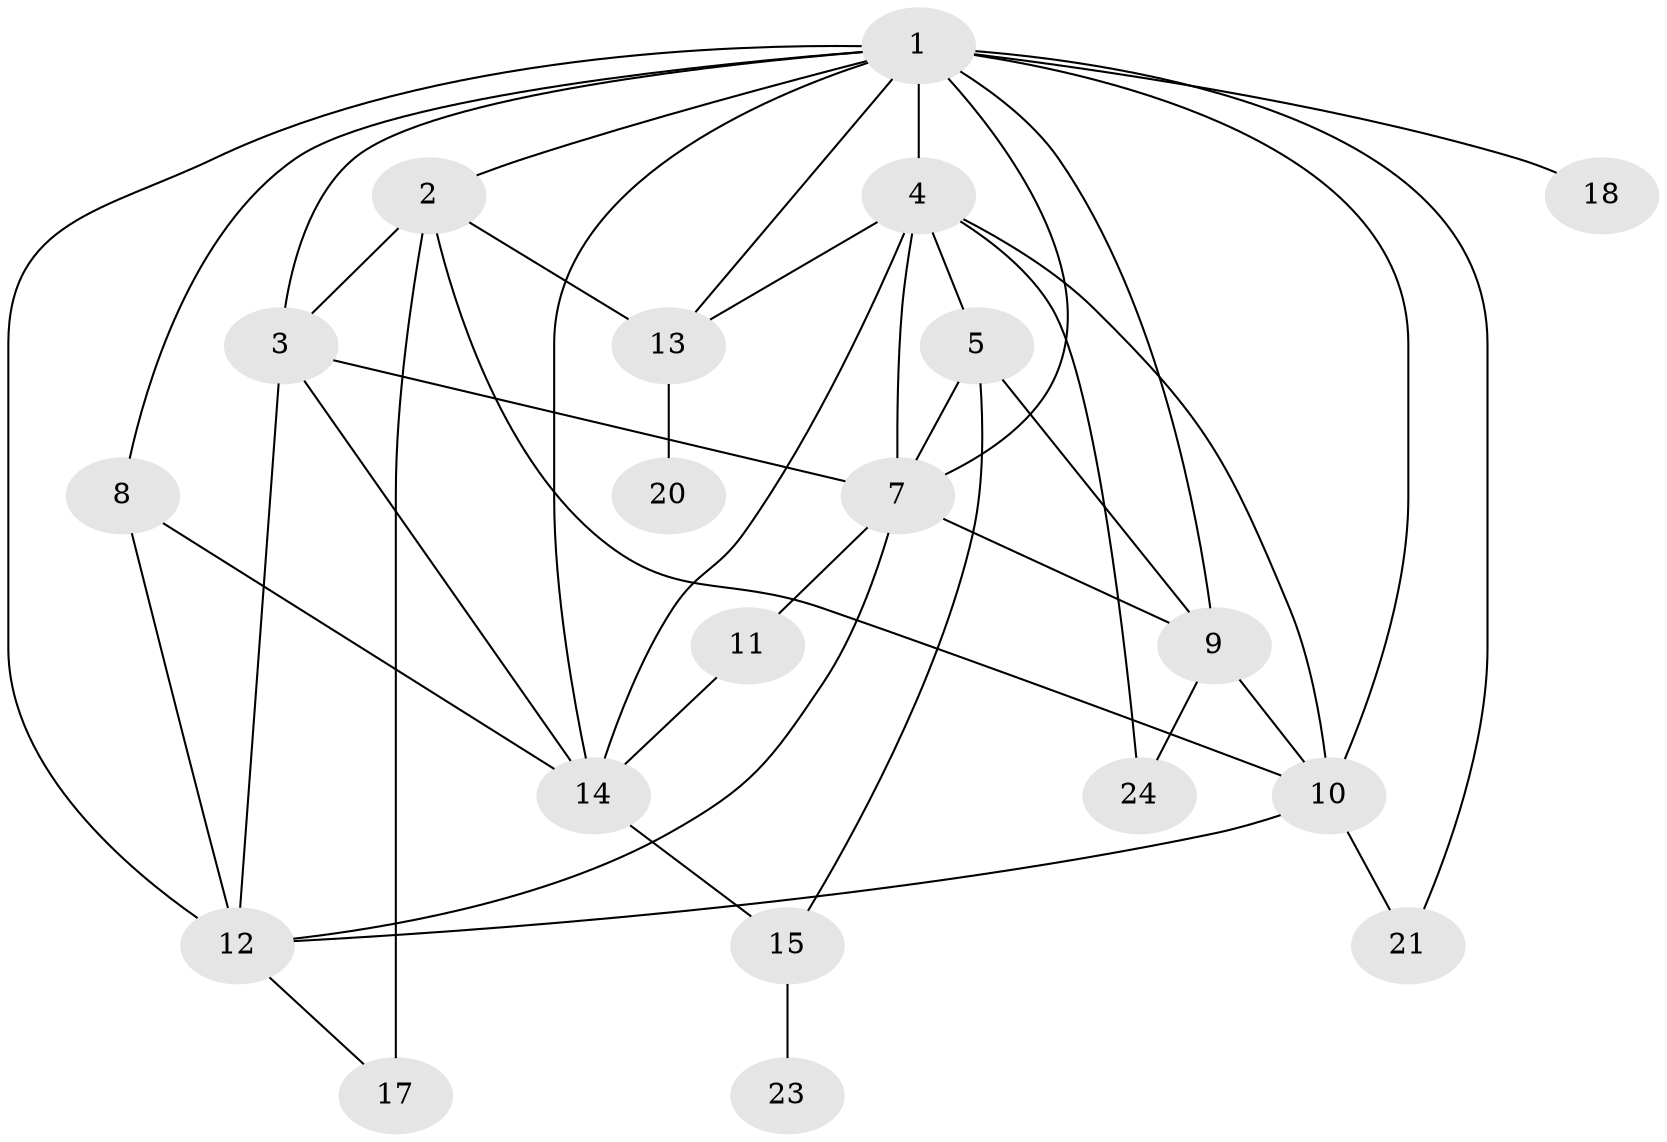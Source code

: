 // original degree distribution, {3: 0.21951219512195122, 2: 0.24390243902439024, 0: 0.06097560975609756, 5: 0.0975609756097561, 4: 0.15853658536585366, 1: 0.10975609756097561, 8: 0.024390243902439025, 6: 0.07317073170731707, 7: 0.012195121951219513}
// Generated by graph-tools (version 1.1) at 2025/48/03/04/25 22:48:11]
// undirected, 20 vertices, 42 edges
graph export_dot {
  node [color=gray90,style=filled];
  1;
  2;
  3;
  4;
  5;
  7;
  8;
  9;
  10;
  11;
  12;
  13;
  14;
  15;
  17;
  18;
  20;
  21;
  23;
  24;
  1 -- 2 [weight=1.0];
  1 -- 3 [weight=4.0];
  1 -- 4 [weight=6.0];
  1 -- 7 [weight=3.0];
  1 -- 8 [weight=2.0];
  1 -- 9 [weight=1.0];
  1 -- 10 [weight=1.0];
  1 -- 12 [weight=2.0];
  1 -- 13 [weight=1.0];
  1 -- 14 [weight=1.0];
  1 -- 18 [weight=3.0];
  1 -- 21 [weight=1.0];
  2 -- 3 [weight=1.0];
  2 -- 10 [weight=1.0];
  2 -- 13 [weight=1.0];
  2 -- 17 [weight=2.0];
  3 -- 7 [weight=2.0];
  3 -- 12 [weight=2.0];
  3 -- 14 [weight=1.0];
  4 -- 5 [weight=2.0];
  4 -- 7 [weight=1.0];
  4 -- 10 [weight=2.0];
  4 -- 13 [weight=1.0];
  4 -- 14 [weight=1.0];
  4 -- 24 [weight=1.0];
  5 -- 7 [weight=2.0];
  5 -- 9 [weight=1.0];
  5 -- 15 [weight=1.0];
  7 -- 9 [weight=1.0];
  7 -- 11 [weight=1.0];
  7 -- 12 [weight=1.0];
  8 -- 12 [weight=1.0];
  8 -- 14 [weight=1.0];
  9 -- 10 [weight=1.0];
  9 -- 24 [weight=1.0];
  10 -- 12 [weight=1.0];
  10 -- 21 [weight=1.0];
  11 -- 14 [weight=1.0];
  12 -- 17 [weight=1.0];
  13 -- 20 [weight=1.0];
  14 -- 15 [weight=1.0];
  15 -- 23 [weight=1.0];
}
